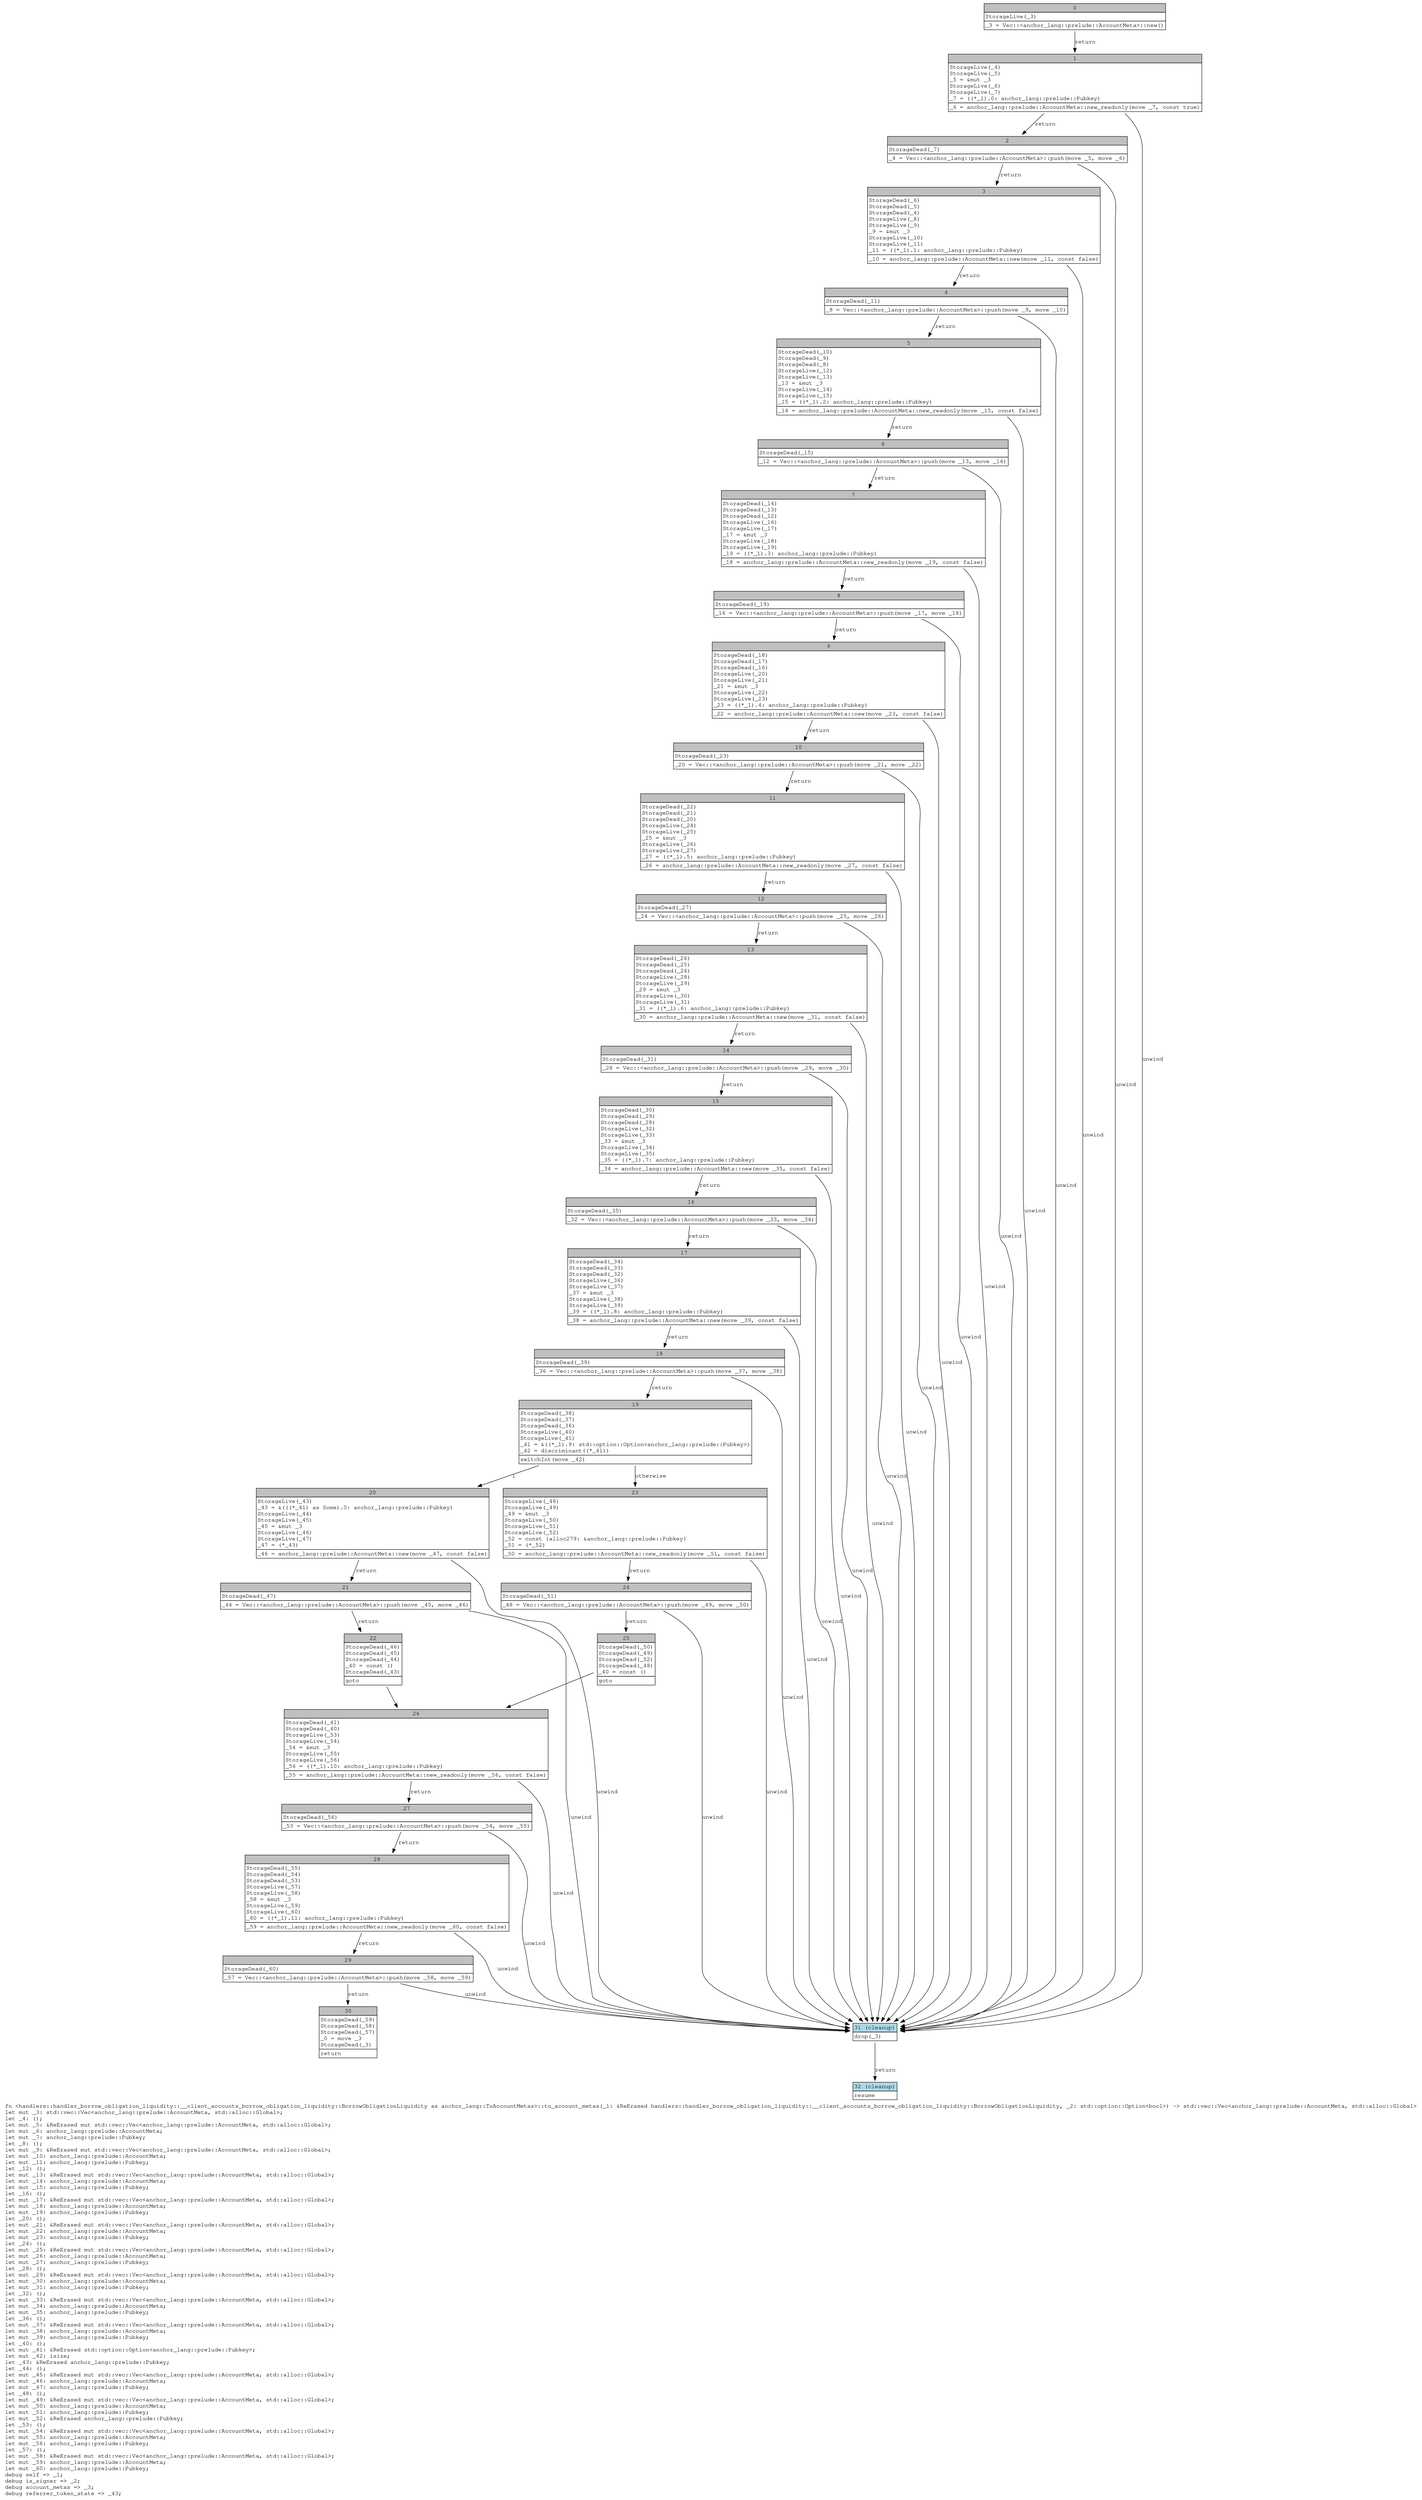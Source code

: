 digraph Mir_0_2912 {
    graph [fontname="Courier, monospace"];
    node [fontname="Courier, monospace"];
    edge [fontname="Courier, monospace"];
    label=<fn &lt;handlers::handler_borrow_obligation_liquidity::__client_accounts_borrow_obligation_liquidity::BorrowObligationLiquidity as anchor_lang::ToAccountMetas&gt;::to_account_metas(_1: &amp;ReErased handlers::handler_borrow_obligation_liquidity::__client_accounts_borrow_obligation_liquidity::BorrowObligationLiquidity, _2: std::option::Option&lt;bool&gt;) -&gt; std::vec::Vec&lt;anchor_lang::prelude::AccountMeta, std::alloc::Global&gt;<br align="left"/>let mut _3: std::vec::Vec&lt;anchor_lang::prelude::AccountMeta, std::alloc::Global&gt;;<br align="left"/>let _4: ();<br align="left"/>let mut _5: &amp;ReErased mut std::vec::Vec&lt;anchor_lang::prelude::AccountMeta, std::alloc::Global&gt;;<br align="left"/>let mut _6: anchor_lang::prelude::AccountMeta;<br align="left"/>let mut _7: anchor_lang::prelude::Pubkey;<br align="left"/>let _8: ();<br align="left"/>let mut _9: &amp;ReErased mut std::vec::Vec&lt;anchor_lang::prelude::AccountMeta, std::alloc::Global&gt;;<br align="left"/>let mut _10: anchor_lang::prelude::AccountMeta;<br align="left"/>let mut _11: anchor_lang::prelude::Pubkey;<br align="left"/>let _12: ();<br align="left"/>let mut _13: &amp;ReErased mut std::vec::Vec&lt;anchor_lang::prelude::AccountMeta, std::alloc::Global&gt;;<br align="left"/>let mut _14: anchor_lang::prelude::AccountMeta;<br align="left"/>let mut _15: anchor_lang::prelude::Pubkey;<br align="left"/>let _16: ();<br align="left"/>let mut _17: &amp;ReErased mut std::vec::Vec&lt;anchor_lang::prelude::AccountMeta, std::alloc::Global&gt;;<br align="left"/>let mut _18: anchor_lang::prelude::AccountMeta;<br align="left"/>let mut _19: anchor_lang::prelude::Pubkey;<br align="left"/>let _20: ();<br align="left"/>let mut _21: &amp;ReErased mut std::vec::Vec&lt;anchor_lang::prelude::AccountMeta, std::alloc::Global&gt;;<br align="left"/>let mut _22: anchor_lang::prelude::AccountMeta;<br align="left"/>let mut _23: anchor_lang::prelude::Pubkey;<br align="left"/>let _24: ();<br align="left"/>let mut _25: &amp;ReErased mut std::vec::Vec&lt;anchor_lang::prelude::AccountMeta, std::alloc::Global&gt;;<br align="left"/>let mut _26: anchor_lang::prelude::AccountMeta;<br align="left"/>let mut _27: anchor_lang::prelude::Pubkey;<br align="left"/>let _28: ();<br align="left"/>let mut _29: &amp;ReErased mut std::vec::Vec&lt;anchor_lang::prelude::AccountMeta, std::alloc::Global&gt;;<br align="left"/>let mut _30: anchor_lang::prelude::AccountMeta;<br align="left"/>let mut _31: anchor_lang::prelude::Pubkey;<br align="left"/>let _32: ();<br align="left"/>let mut _33: &amp;ReErased mut std::vec::Vec&lt;anchor_lang::prelude::AccountMeta, std::alloc::Global&gt;;<br align="left"/>let mut _34: anchor_lang::prelude::AccountMeta;<br align="left"/>let mut _35: anchor_lang::prelude::Pubkey;<br align="left"/>let _36: ();<br align="left"/>let mut _37: &amp;ReErased mut std::vec::Vec&lt;anchor_lang::prelude::AccountMeta, std::alloc::Global&gt;;<br align="left"/>let mut _38: anchor_lang::prelude::AccountMeta;<br align="left"/>let mut _39: anchor_lang::prelude::Pubkey;<br align="left"/>let _40: ();<br align="left"/>let mut _41: &amp;ReErased std::option::Option&lt;anchor_lang::prelude::Pubkey&gt;;<br align="left"/>let mut _42: isize;<br align="left"/>let _43: &amp;ReErased anchor_lang::prelude::Pubkey;<br align="left"/>let _44: ();<br align="left"/>let mut _45: &amp;ReErased mut std::vec::Vec&lt;anchor_lang::prelude::AccountMeta, std::alloc::Global&gt;;<br align="left"/>let mut _46: anchor_lang::prelude::AccountMeta;<br align="left"/>let mut _47: anchor_lang::prelude::Pubkey;<br align="left"/>let _48: ();<br align="left"/>let mut _49: &amp;ReErased mut std::vec::Vec&lt;anchor_lang::prelude::AccountMeta, std::alloc::Global&gt;;<br align="left"/>let mut _50: anchor_lang::prelude::AccountMeta;<br align="left"/>let mut _51: anchor_lang::prelude::Pubkey;<br align="left"/>let mut _52: &amp;ReErased anchor_lang::prelude::Pubkey;<br align="left"/>let _53: ();<br align="left"/>let mut _54: &amp;ReErased mut std::vec::Vec&lt;anchor_lang::prelude::AccountMeta, std::alloc::Global&gt;;<br align="left"/>let mut _55: anchor_lang::prelude::AccountMeta;<br align="left"/>let mut _56: anchor_lang::prelude::Pubkey;<br align="left"/>let _57: ();<br align="left"/>let mut _58: &amp;ReErased mut std::vec::Vec&lt;anchor_lang::prelude::AccountMeta, std::alloc::Global&gt;;<br align="left"/>let mut _59: anchor_lang::prelude::AccountMeta;<br align="left"/>let mut _60: anchor_lang::prelude::Pubkey;<br align="left"/>debug self =&gt; _1;<br align="left"/>debug is_signer =&gt; _2;<br align="left"/>debug account_metas =&gt; _3;<br align="left"/>debug referrer_token_state =&gt; _43;<br align="left"/>>;
    bb0__0_2912 [shape="none", label=<<table border="0" cellborder="1" cellspacing="0"><tr><td bgcolor="gray" align="center" colspan="1">0</td></tr><tr><td align="left" balign="left">StorageLive(_3)<br/></td></tr><tr><td align="left">_3 = Vec::&lt;anchor_lang::prelude::AccountMeta&gt;::new()</td></tr></table>>];
    bb1__0_2912 [shape="none", label=<<table border="0" cellborder="1" cellspacing="0"><tr><td bgcolor="gray" align="center" colspan="1">1</td></tr><tr><td align="left" balign="left">StorageLive(_4)<br/>StorageLive(_5)<br/>_5 = &amp;mut _3<br/>StorageLive(_6)<br/>StorageLive(_7)<br/>_7 = ((*_1).0: anchor_lang::prelude::Pubkey)<br/></td></tr><tr><td align="left">_6 = anchor_lang::prelude::AccountMeta::new_readonly(move _7, const true)</td></tr></table>>];
    bb2__0_2912 [shape="none", label=<<table border="0" cellborder="1" cellspacing="0"><tr><td bgcolor="gray" align="center" colspan="1">2</td></tr><tr><td align="left" balign="left">StorageDead(_7)<br/></td></tr><tr><td align="left">_4 = Vec::&lt;anchor_lang::prelude::AccountMeta&gt;::push(move _5, move _6)</td></tr></table>>];
    bb3__0_2912 [shape="none", label=<<table border="0" cellborder="1" cellspacing="0"><tr><td bgcolor="gray" align="center" colspan="1">3</td></tr><tr><td align="left" balign="left">StorageDead(_6)<br/>StorageDead(_5)<br/>StorageDead(_4)<br/>StorageLive(_8)<br/>StorageLive(_9)<br/>_9 = &amp;mut _3<br/>StorageLive(_10)<br/>StorageLive(_11)<br/>_11 = ((*_1).1: anchor_lang::prelude::Pubkey)<br/></td></tr><tr><td align="left">_10 = anchor_lang::prelude::AccountMeta::new(move _11, const false)</td></tr></table>>];
    bb4__0_2912 [shape="none", label=<<table border="0" cellborder="1" cellspacing="0"><tr><td bgcolor="gray" align="center" colspan="1">4</td></tr><tr><td align="left" balign="left">StorageDead(_11)<br/></td></tr><tr><td align="left">_8 = Vec::&lt;anchor_lang::prelude::AccountMeta&gt;::push(move _9, move _10)</td></tr></table>>];
    bb5__0_2912 [shape="none", label=<<table border="0" cellborder="1" cellspacing="0"><tr><td bgcolor="gray" align="center" colspan="1">5</td></tr><tr><td align="left" balign="left">StorageDead(_10)<br/>StorageDead(_9)<br/>StorageDead(_8)<br/>StorageLive(_12)<br/>StorageLive(_13)<br/>_13 = &amp;mut _3<br/>StorageLive(_14)<br/>StorageLive(_15)<br/>_15 = ((*_1).2: anchor_lang::prelude::Pubkey)<br/></td></tr><tr><td align="left">_14 = anchor_lang::prelude::AccountMeta::new_readonly(move _15, const false)</td></tr></table>>];
    bb6__0_2912 [shape="none", label=<<table border="0" cellborder="1" cellspacing="0"><tr><td bgcolor="gray" align="center" colspan="1">6</td></tr><tr><td align="left" balign="left">StorageDead(_15)<br/></td></tr><tr><td align="left">_12 = Vec::&lt;anchor_lang::prelude::AccountMeta&gt;::push(move _13, move _14)</td></tr></table>>];
    bb7__0_2912 [shape="none", label=<<table border="0" cellborder="1" cellspacing="0"><tr><td bgcolor="gray" align="center" colspan="1">7</td></tr><tr><td align="left" balign="left">StorageDead(_14)<br/>StorageDead(_13)<br/>StorageDead(_12)<br/>StorageLive(_16)<br/>StorageLive(_17)<br/>_17 = &amp;mut _3<br/>StorageLive(_18)<br/>StorageLive(_19)<br/>_19 = ((*_1).3: anchor_lang::prelude::Pubkey)<br/></td></tr><tr><td align="left">_18 = anchor_lang::prelude::AccountMeta::new_readonly(move _19, const false)</td></tr></table>>];
    bb8__0_2912 [shape="none", label=<<table border="0" cellborder="1" cellspacing="0"><tr><td bgcolor="gray" align="center" colspan="1">8</td></tr><tr><td align="left" balign="left">StorageDead(_19)<br/></td></tr><tr><td align="left">_16 = Vec::&lt;anchor_lang::prelude::AccountMeta&gt;::push(move _17, move _18)</td></tr></table>>];
    bb9__0_2912 [shape="none", label=<<table border="0" cellborder="1" cellspacing="0"><tr><td bgcolor="gray" align="center" colspan="1">9</td></tr><tr><td align="left" balign="left">StorageDead(_18)<br/>StorageDead(_17)<br/>StorageDead(_16)<br/>StorageLive(_20)<br/>StorageLive(_21)<br/>_21 = &amp;mut _3<br/>StorageLive(_22)<br/>StorageLive(_23)<br/>_23 = ((*_1).4: anchor_lang::prelude::Pubkey)<br/></td></tr><tr><td align="left">_22 = anchor_lang::prelude::AccountMeta::new(move _23, const false)</td></tr></table>>];
    bb10__0_2912 [shape="none", label=<<table border="0" cellborder="1" cellspacing="0"><tr><td bgcolor="gray" align="center" colspan="1">10</td></tr><tr><td align="left" balign="left">StorageDead(_23)<br/></td></tr><tr><td align="left">_20 = Vec::&lt;anchor_lang::prelude::AccountMeta&gt;::push(move _21, move _22)</td></tr></table>>];
    bb11__0_2912 [shape="none", label=<<table border="0" cellborder="1" cellspacing="0"><tr><td bgcolor="gray" align="center" colspan="1">11</td></tr><tr><td align="left" balign="left">StorageDead(_22)<br/>StorageDead(_21)<br/>StorageDead(_20)<br/>StorageLive(_24)<br/>StorageLive(_25)<br/>_25 = &amp;mut _3<br/>StorageLive(_26)<br/>StorageLive(_27)<br/>_27 = ((*_1).5: anchor_lang::prelude::Pubkey)<br/></td></tr><tr><td align="left">_26 = anchor_lang::prelude::AccountMeta::new_readonly(move _27, const false)</td></tr></table>>];
    bb12__0_2912 [shape="none", label=<<table border="0" cellborder="1" cellspacing="0"><tr><td bgcolor="gray" align="center" colspan="1">12</td></tr><tr><td align="left" balign="left">StorageDead(_27)<br/></td></tr><tr><td align="left">_24 = Vec::&lt;anchor_lang::prelude::AccountMeta&gt;::push(move _25, move _26)</td></tr></table>>];
    bb13__0_2912 [shape="none", label=<<table border="0" cellborder="1" cellspacing="0"><tr><td bgcolor="gray" align="center" colspan="1">13</td></tr><tr><td align="left" balign="left">StorageDead(_26)<br/>StorageDead(_25)<br/>StorageDead(_24)<br/>StorageLive(_28)<br/>StorageLive(_29)<br/>_29 = &amp;mut _3<br/>StorageLive(_30)<br/>StorageLive(_31)<br/>_31 = ((*_1).6: anchor_lang::prelude::Pubkey)<br/></td></tr><tr><td align="left">_30 = anchor_lang::prelude::AccountMeta::new(move _31, const false)</td></tr></table>>];
    bb14__0_2912 [shape="none", label=<<table border="0" cellborder="1" cellspacing="0"><tr><td bgcolor="gray" align="center" colspan="1">14</td></tr><tr><td align="left" balign="left">StorageDead(_31)<br/></td></tr><tr><td align="left">_28 = Vec::&lt;anchor_lang::prelude::AccountMeta&gt;::push(move _29, move _30)</td></tr></table>>];
    bb15__0_2912 [shape="none", label=<<table border="0" cellborder="1" cellspacing="0"><tr><td bgcolor="gray" align="center" colspan="1">15</td></tr><tr><td align="left" balign="left">StorageDead(_30)<br/>StorageDead(_29)<br/>StorageDead(_28)<br/>StorageLive(_32)<br/>StorageLive(_33)<br/>_33 = &amp;mut _3<br/>StorageLive(_34)<br/>StorageLive(_35)<br/>_35 = ((*_1).7: anchor_lang::prelude::Pubkey)<br/></td></tr><tr><td align="left">_34 = anchor_lang::prelude::AccountMeta::new(move _35, const false)</td></tr></table>>];
    bb16__0_2912 [shape="none", label=<<table border="0" cellborder="1" cellspacing="0"><tr><td bgcolor="gray" align="center" colspan="1">16</td></tr><tr><td align="left" balign="left">StorageDead(_35)<br/></td></tr><tr><td align="left">_32 = Vec::&lt;anchor_lang::prelude::AccountMeta&gt;::push(move _33, move _34)</td></tr></table>>];
    bb17__0_2912 [shape="none", label=<<table border="0" cellborder="1" cellspacing="0"><tr><td bgcolor="gray" align="center" colspan="1">17</td></tr><tr><td align="left" balign="left">StorageDead(_34)<br/>StorageDead(_33)<br/>StorageDead(_32)<br/>StorageLive(_36)<br/>StorageLive(_37)<br/>_37 = &amp;mut _3<br/>StorageLive(_38)<br/>StorageLive(_39)<br/>_39 = ((*_1).8: anchor_lang::prelude::Pubkey)<br/></td></tr><tr><td align="left">_38 = anchor_lang::prelude::AccountMeta::new(move _39, const false)</td></tr></table>>];
    bb18__0_2912 [shape="none", label=<<table border="0" cellborder="1" cellspacing="0"><tr><td bgcolor="gray" align="center" colspan="1">18</td></tr><tr><td align="left" balign="left">StorageDead(_39)<br/></td></tr><tr><td align="left">_36 = Vec::&lt;anchor_lang::prelude::AccountMeta&gt;::push(move _37, move _38)</td></tr></table>>];
    bb19__0_2912 [shape="none", label=<<table border="0" cellborder="1" cellspacing="0"><tr><td bgcolor="gray" align="center" colspan="1">19</td></tr><tr><td align="left" balign="left">StorageDead(_38)<br/>StorageDead(_37)<br/>StorageDead(_36)<br/>StorageLive(_40)<br/>StorageLive(_41)<br/>_41 = &amp;((*_1).9: std::option::Option&lt;anchor_lang::prelude::Pubkey&gt;)<br/>_42 = discriminant((*_41))<br/></td></tr><tr><td align="left">switchInt(move _42)</td></tr></table>>];
    bb20__0_2912 [shape="none", label=<<table border="0" cellborder="1" cellspacing="0"><tr><td bgcolor="gray" align="center" colspan="1">20</td></tr><tr><td align="left" balign="left">StorageLive(_43)<br/>_43 = &amp;(((*_41) as Some).0: anchor_lang::prelude::Pubkey)<br/>StorageLive(_44)<br/>StorageLive(_45)<br/>_45 = &amp;mut _3<br/>StorageLive(_46)<br/>StorageLive(_47)<br/>_47 = (*_43)<br/></td></tr><tr><td align="left">_46 = anchor_lang::prelude::AccountMeta::new(move _47, const false)</td></tr></table>>];
    bb21__0_2912 [shape="none", label=<<table border="0" cellborder="1" cellspacing="0"><tr><td bgcolor="gray" align="center" colspan="1">21</td></tr><tr><td align="left" balign="left">StorageDead(_47)<br/></td></tr><tr><td align="left">_44 = Vec::&lt;anchor_lang::prelude::AccountMeta&gt;::push(move _45, move _46)</td></tr></table>>];
    bb22__0_2912 [shape="none", label=<<table border="0" cellborder="1" cellspacing="0"><tr><td bgcolor="gray" align="center" colspan="1">22</td></tr><tr><td align="left" balign="left">StorageDead(_46)<br/>StorageDead(_45)<br/>StorageDead(_44)<br/>_40 = const ()<br/>StorageDead(_43)<br/></td></tr><tr><td align="left">goto</td></tr></table>>];
    bb23__0_2912 [shape="none", label=<<table border="0" cellborder="1" cellspacing="0"><tr><td bgcolor="gray" align="center" colspan="1">23</td></tr><tr><td align="left" balign="left">StorageLive(_48)<br/>StorageLive(_49)<br/>_49 = &amp;mut _3<br/>StorageLive(_50)<br/>StorageLive(_51)<br/>StorageLive(_52)<br/>_52 = const {alloc279: &amp;anchor_lang::prelude::Pubkey}<br/>_51 = (*_52)<br/></td></tr><tr><td align="left">_50 = anchor_lang::prelude::AccountMeta::new_readonly(move _51, const false)</td></tr></table>>];
    bb24__0_2912 [shape="none", label=<<table border="0" cellborder="1" cellspacing="0"><tr><td bgcolor="gray" align="center" colspan="1">24</td></tr><tr><td align="left" balign="left">StorageDead(_51)<br/></td></tr><tr><td align="left">_48 = Vec::&lt;anchor_lang::prelude::AccountMeta&gt;::push(move _49, move _50)</td></tr></table>>];
    bb25__0_2912 [shape="none", label=<<table border="0" cellborder="1" cellspacing="0"><tr><td bgcolor="gray" align="center" colspan="1">25</td></tr><tr><td align="left" balign="left">StorageDead(_50)<br/>StorageDead(_49)<br/>StorageDead(_52)<br/>StorageDead(_48)<br/>_40 = const ()<br/></td></tr><tr><td align="left">goto</td></tr></table>>];
    bb26__0_2912 [shape="none", label=<<table border="0" cellborder="1" cellspacing="0"><tr><td bgcolor="gray" align="center" colspan="1">26</td></tr><tr><td align="left" balign="left">StorageDead(_41)<br/>StorageDead(_40)<br/>StorageLive(_53)<br/>StorageLive(_54)<br/>_54 = &amp;mut _3<br/>StorageLive(_55)<br/>StorageLive(_56)<br/>_56 = ((*_1).10: anchor_lang::prelude::Pubkey)<br/></td></tr><tr><td align="left">_55 = anchor_lang::prelude::AccountMeta::new_readonly(move _56, const false)</td></tr></table>>];
    bb27__0_2912 [shape="none", label=<<table border="0" cellborder="1" cellspacing="0"><tr><td bgcolor="gray" align="center" colspan="1">27</td></tr><tr><td align="left" balign="left">StorageDead(_56)<br/></td></tr><tr><td align="left">_53 = Vec::&lt;anchor_lang::prelude::AccountMeta&gt;::push(move _54, move _55)</td></tr></table>>];
    bb28__0_2912 [shape="none", label=<<table border="0" cellborder="1" cellspacing="0"><tr><td bgcolor="gray" align="center" colspan="1">28</td></tr><tr><td align="left" balign="left">StorageDead(_55)<br/>StorageDead(_54)<br/>StorageDead(_53)<br/>StorageLive(_57)<br/>StorageLive(_58)<br/>_58 = &amp;mut _3<br/>StorageLive(_59)<br/>StorageLive(_60)<br/>_60 = ((*_1).11: anchor_lang::prelude::Pubkey)<br/></td></tr><tr><td align="left">_59 = anchor_lang::prelude::AccountMeta::new_readonly(move _60, const false)</td></tr></table>>];
    bb29__0_2912 [shape="none", label=<<table border="0" cellborder="1" cellspacing="0"><tr><td bgcolor="gray" align="center" colspan="1">29</td></tr><tr><td align="left" balign="left">StorageDead(_60)<br/></td></tr><tr><td align="left">_57 = Vec::&lt;anchor_lang::prelude::AccountMeta&gt;::push(move _58, move _59)</td></tr></table>>];
    bb30__0_2912 [shape="none", label=<<table border="0" cellborder="1" cellspacing="0"><tr><td bgcolor="gray" align="center" colspan="1">30</td></tr><tr><td align="left" balign="left">StorageDead(_59)<br/>StorageDead(_58)<br/>StorageDead(_57)<br/>_0 = move _3<br/>StorageDead(_3)<br/></td></tr><tr><td align="left">return</td></tr></table>>];
    bb31__0_2912 [shape="none", label=<<table border="0" cellborder="1" cellspacing="0"><tr><td bgcolor="lightblue" align="center" colspan="1">31 (cleanup)</td></tr><tr><td align="left">drop(_3)</td></tr></table>>];
    bb32__0_2912 [shape="none", label=<<table border="0" cellborder="1" cellspacing="0"><tr><td bgcolor="lightblue" align="center" colspan="1">32 (cleanup)</td></tr><tr><td align="left">resume</td></tr></table>>];
    bb0__0_2912 -> bb1__0_2912 [label="return"];
    bb1__0_2912 -> bb2__0_2912 [label="return"];
    bb1__0_2912 -> bb31__0_2912 [label="unwind"];
    bb2__0_2912 -> bb3__0_2912 [label="return"];
    bb2__0_2912 -> bb31__0_2912 [label="unwind"];
    bb3__0_2912 -> bb4__0_2912 [label="return"];
    bb3__0_2912 -> bb31__0_2912 [label="unwind"];
    bb4__0_2912 -> bb5__0_2912 [label="return"];
    bb4__0_2912 -> bb31__0_2912 [label="unwind"];
    bb5__0_2912 -> bb6__0_2912 [label="return"];
    bb5__0_2912 -> bb31__0_2912 [label="unwind"];
    bb6__0_2912 -> bb7__0_2912 [label="return"];
    bb6__0_2912 -> bb31__0_2912 [label="unwind"];
    bb7__0_2912 -> bb8__0_2912 [label="return"];
    bb7__0_2912 -> bb31__0_2912 [label="unwind"];
    bb8__0_2912 -> bb9__0_2912 [label="return"];
    bb8__0_2912 -> bb31__0_2912 [label="unwind"];
    bb9__0_2912 -> bb10__0_2912 [label="return"];
    bb9__0_2912 -> bb31__0_2912 [label="unwind"];
    bb10__0_2912 -> bb11__0_2912 [label="return"];
    bb10__0_2912 -> bb31__0_2912 [label="unwind"];
    bb11__0_2912 -> bb12__0_2912 [label="return"];
    bb11__0_2912 -> bb31__0_2912 [label="unwind"];
    bb12__0_2912 -> bb13__0_2912 [label="return"];
    bb12__0_2912 -> bb31__0_2912 [label="unwind"];
    bb13__0_2912 -> bb14__0_2912 [label="return"];
    bb13__0_2912 -> bb31__0_2912 [label="unwind"];
    bb14__0_2912 -> bb15__0_2912 [label="return"];
    bb14__0_2912 -> bb31__0_2912 [label="unwind"];
    bb15__0_2912 -> bb16__0_2912 [label="return"];
    bb15__0_2912 -> bb31__0_2912 [label="unwind"];
    bb16__0_2912 -> bb17__0_2912 [label="return"];
    bb16__0_2912 -> bb31__0_2912 [label="unwind"];
    bb17__0_2912 -> bb18__0_2912 [label="return"];
    bb17__0_2912 -> bb31__0_2912 [label="unwind"];
    bb18__0_2912 -> bb19__0_2912 [label="return"];
    bb18__0_2912 -> bb31__0_2912 [label="unwind"];
    bb19__0_2912 -> bb20__0_2912 [label="1"];
    bb19__0_2912 -> bb23__0_2912 [label="otherwise"];
    bb20__0_2912 -> bb21__0_2912 [label="return"];
    bb20__0_2912 -> bb31__0_2912 [label="unwind"];
    bb21__0_2912 -> bb22__0_2912 [label="return"];
    bb21__0_2912 -> bb31__0_2912 [label="unwind"];
    bb22__0_2912 -> bb26__0_2912 [label=""];
    bb23__0_2912 -> bb24__0_2912 [label="return"];
    bb23__0_2912 -> bb31__0_2912 [label="unwind"];
    bb24__0_2912 -> bb25__0_2912 [label="return"];
    bb24__0_2912 -> bb31__0_2912 [label="unwind"];
    bb25__0_2912 -> bb26__0_2912 [label=""];
    bb26__0_2912 -> bb27__0_2912 [label="return"];
    bb26__0_2912 -> bb31__0_2912 [label="unwind"];
    bb27__0_2912 -> bb28__0_2912 [label="return"];
    bb27__0_2912 -> bb31__0_2912 [label="unwind"];
    bb28__0_2912 -> bb29__0_2912 [label="return"];
    bb28__0_2912 -> bb31__0_2912 [label="unwind"];
    bb29__0_2912 -> bb30__0_2912 [label="return"];
    bb29__0_2912 -> bb31__0_2912 [label="unwind"];
    bb31__0_2912 -> bb32__0_2912 [label="return"];
}
